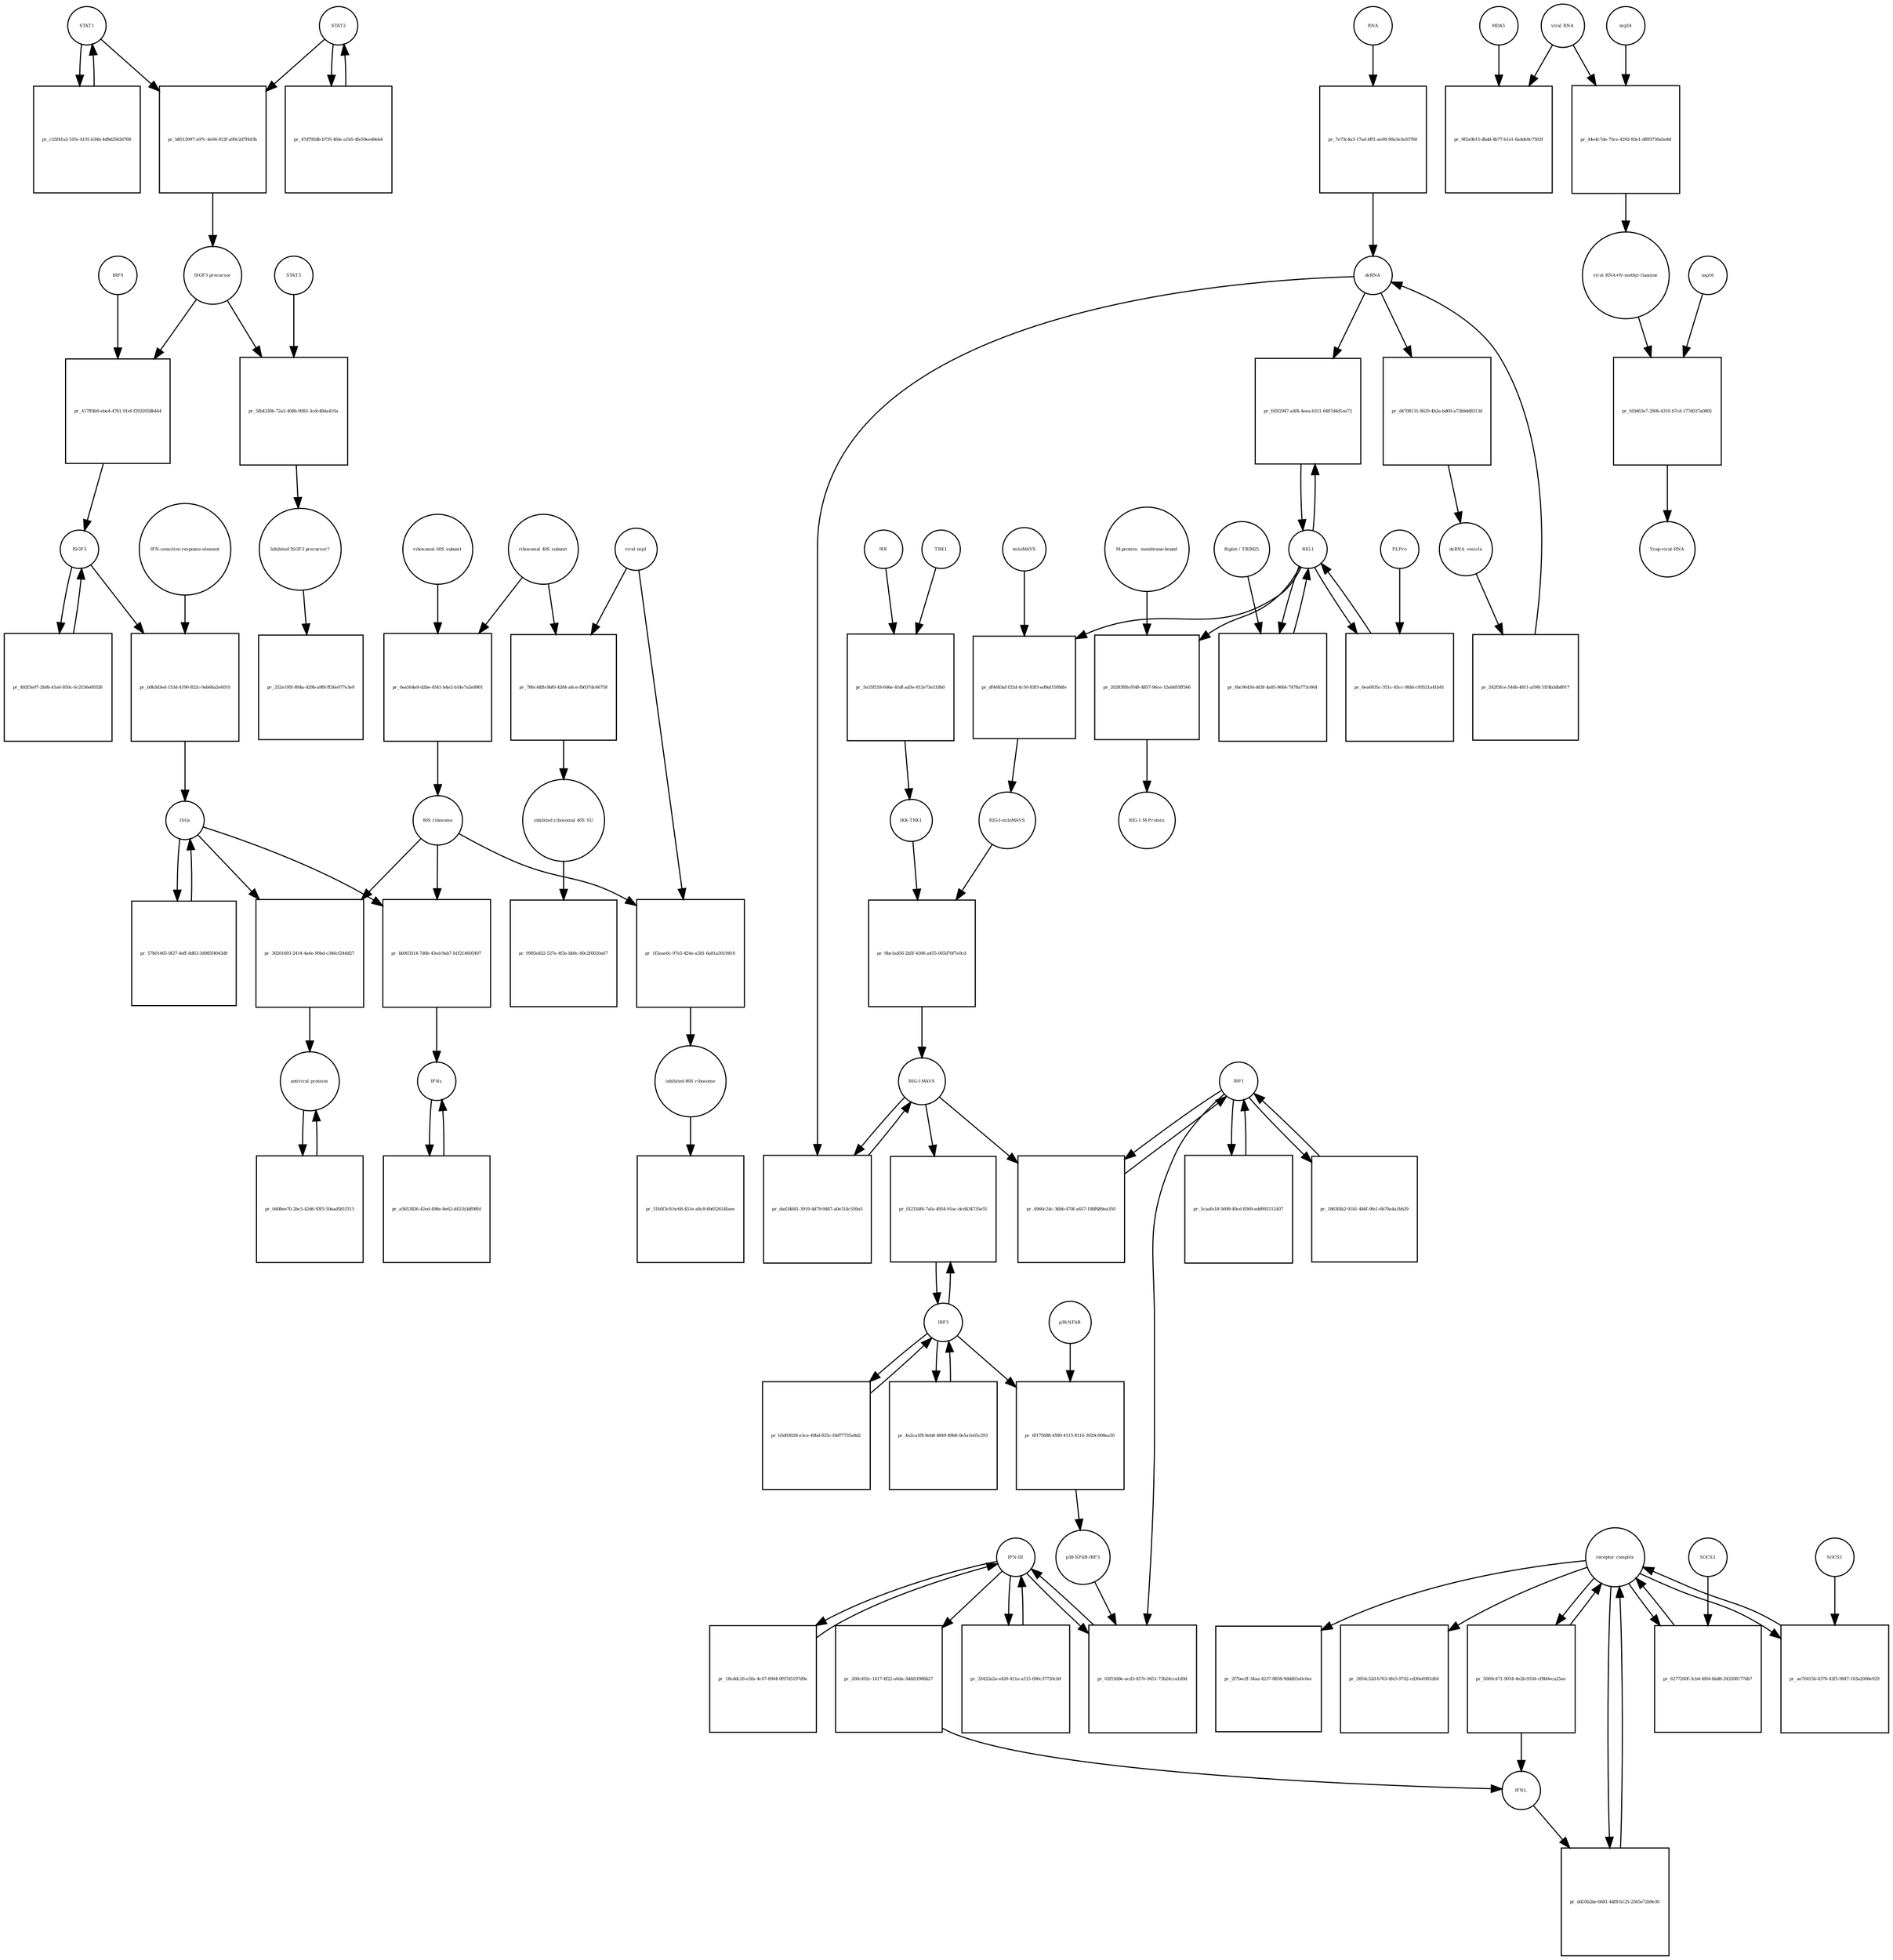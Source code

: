 strict digraph  {
STAT1 [annotation="", bipartite=0, cls=macromolecule, fontsize=4, label=STAT1, shape=circle];
"pr_b8512997-a97c-4e94-912f-a90c2d7f443b" [annotation="", bipartite=1, cls=process, fontsize=4, label="pr_b8512997-a97c-4e94-912f-a90c2d7f443b", shape=square];
STAT2 [annotation="", bipartite=0, cls=macromolecule, fontsize=4, label=STAT2, shape=circle];
"ISGF3 precursor" [annotation="", bipartite=0, cls=complex, fontsize=4, label="ISGF3 precursor", shape=circle];
"pr_417ff4b9-ebe4-4761-91ef-f2932058b444" [annotation="", bipartite=1, cls=process, fontsize=4, label="pr_417ff4b9-ebe4-4761-91ef-f2932058b444", shape=square];
IRF9 [annotation="", bipartite=0, cls=macromolecule, fontsize=4, label=IRF9, shape=circle];
ISGF3 [annotation="", bipartite=0, cls=complex, fontsize=4, label=ISGF3, shape=circle];
"pr_c25f41a2-51fe-4135-b34b-4d9d25626768" [annotation="", bipartite=1, cls=process, fontsize=4, label="pr_c25f41a2-51fe-4135-b34b-4d9d25626768", shape=square];
"pr_47d792db-b735-4fde-a1b5-4fe59eed9eb4" [annotation="", bipartite=1, cls=process, fontsize=4, label="pr_47d792db-b735-4fde-a1b5-4fe59eed9eb4", shape=square];
"receptor complex" [annotation="", bipartite=0, cls=complex, fontsize=4, label="receptor complex", shape=circle];
"pr_dd10b2be-6681-44f8-b125-2565e72b9e30" [annotation="", bipartite=1, cls=process, fontsize=4, label="pr_dd10b2be-6681-44f8-b125-2565e72b9e30", shape=square];
IFNL [annotation="", bipartite=0, cls=macromolecule, fontsize=4, label=IFNL, shape=circle];
"IFN-sensitive-response-element" [annotation="", bipartite=0, cls="nucleic acid feature", fontsize=4, label="IFN-sensitive-response-element", shape=circle];
"pr_b0b3d3ed-153d-4190-822c-0eb66a2e6010" [annotation="", bipartite=1, cls=process, fontsize=4, label="pr_b0b3d3ed-153d-4190-822c-0eb66a2e6010", shape=square];
ISGs [annotation="", bipartite=0, cls="nucleic acid feature", fontsize=4, label=ISGs, shape=circle];
"pr_bb003314-7d0b-43ed-9ab7-b1f214605407" [annotation="", bipartite=1, cls=process, fontsize=4, label="pr_bb003314-7d0b-43ed-9ab7-b1f214605407", shape=square];
IFNs [annotation="", bipartite=0, cls=macromolecule, fontsize=4, label=IFNs, shape=circle];
"80S ribosome" [annotation="", bipartite=0, cls=complex, fontsize=4, label="80S ribosome", shape=circle];
"pr_36201693-2414-4a4e-90bd-c346cf246d27" [annotation="", bipartite=1, cls=process, fontsize=4, label="pr_36201693-2414-4a4e-90bd-c346cf246d27", shape=square];
"antiviral proteins" [annotation="", bipartite=0, cls=macromolecule, fontsize=4, label="antiviral proteins", shape=circle];
"pr_492f3e07-2b0b-41a6-850c-6c2156e00326" [annotation="", bipartite=1, cls=process, fontsize=4, label="pr_492f3e07-2b0b-41a6-850c-6c2156e00326", shape=square];
"pr_57b01465-0f27-4eff-8d63-3d985f4043d9" [annotation="", bipartite=1, cls=process, fontsize=4, label="pr_57b01465-0f27-4eff-8d63-3d985f4043d9", shape=square];
"pr_0d08ee70-2bc5-42d6-93f5-59aad581f313" [annotation="", bipartite=1, cls=process, fontsize=4, label="pr_0d08ee70-2bc5-42d6-93f5-59aad581f313", shape=square];
"viral RNA" [annotation="", bipartite=0, cls="nucleic acid feature", fontsize=4, label="viral RNA", shape=circle];
"pr_9f2a0b15-dbdd-4b77-b1e1-6a4de9c7502f" [annotation="", bipartite=1, cls=process, fontsize=4, label="pr_9f2a0b15-dbdd-4b77-b1e1-6a4de9c7502f", shape=square];
MDA5 [annotation="", bipartite=0, cls=macromolecule, fontsize=4, label=MDA5, shape=circle];
"pr_44e4c7de-73ce-4292-83e1-d893730a5e8d" [annotation="", bipartite=1, cls=process, fontsize=4, label="pr_44e4c7de-73ce-4292-83e1-d893730a5e8d", shape=square];
"viral RNA+N-methyl-Guanine" [annotation="", bipartite=0, cls="nucleic acid feature", fontsize=4, label="viral RNA+N-methyl-Guanine", shape=circle];
nsp14 [annotation="", bipartite=0, cls=macromolecule, fontsize=4, label=nsp14, shape=circle];
"pr_fd3d63e7-290b-4310-b7cd-177d037a0805" [annotation="", bipartite=1, cls=process, fontsize=4, label="pr_fd3d63e7-290b-4310-b7cd-177d037a0805", shape=square];
"5'cap-viral-RNA" [annotation="", bipartite=0, cls="nucleic acid feature", fontsize=4, label="5'cap-viral-RNA", shape=circle];
nsp16 [annotation="", bipartite=0, cls=macromolecule, fontsize=4, label=nsp16, shape=circle];
IKK [annotation="", bipartite=0, cls=macromolecule, fontsize=4, label=IKK, shape=circle];
"pr_5e25f218-646e-41df-ad3e-812e73e218b0" [annotation="", bipartite=1, cls=process, fontsize=4, label="pr_5e25f218-646e-41df-ad3e-812e73e218b0", shape=square];
TBK1 [annotation="", bipartite=0, cls=macromolecule, fontsize=4, label=TBK1, shape=circle];
"IKK-TBK1" [annotation="", bipartite=0, cls=complex, fontsize=4, label="IKK-TBK1", shape=circle];
IRF3 [annotation="", bipartite=0, cls=macromolecule, fontsize=4, label=IRF3, shape=circle];
"pr_f42334f6-7afa-4954-91ac-dcd434735e55" [annotation="", bipartite=1, cls=process, fontsize=4, label="pr_f42334f6-7afa-4954-91ac-dcd434735e55", shape=square];
"RIG-I-MAVS" [annotation="", bipartite=0, cls=complex, fontsize=4, label="RIG-I-MAVS", shape=circle];
"pr_dad34681-3919-4d79-9467-a0e314c559a5" [annotation="", bipartite=1, cls=process, fontsize=4, label="pr_dad34681-3919-4d79-9467-a0e314c559a5", shape=square];
dsRNA [annotation="", bipartite=0, cls="nucleic acid feature", fontsize=4, label=dsRNA, shape=circle];
IRF1 [annotation="", bipartite=0, cls=macromolecule, fontsize=4, label=IRF1, shape=circle];
"pr_4960c24c-36bb-470f-a657-188f689ea350" [annotation="", bipartite=1, cls=process, fontsize=4, label="pr_4960c24c-36bb-470f-a657-188f689ea350", shape=square];
"IFN-III" [annotation="", bipartite=0, cls=macromolecule, fontsize=4, label="IFN-III", shape=circle];
"pr_33422a2a-e420-411a-a515-696c37720cb9" [annotation="", bipartite=1, cls=process, fontsize=4, label="pr_33422a2a-e420-411a-a515-696c37720cb9", shape=square];
"pr_18cddc26-e5fa-4c47-8944-0f97d5197d9e" [annotation="", bipartite=1, cls=process, fontsize=4, label="pr_18cddc26-e5fa-4c47-8944-0f97d5197d9e", shape=square];
"pr_02f19d8e-acd3-457e-9451-73b24cca1d9d" [annotation="", bipartite=1, cls=process, fontsize=4, label="pr_02f19d8e-acd3-457e-9451-73b24cca1d9d", shape=square];
"p38-NFkB-IRF3" [annotation="", bipartite=0, cls=complex, fontsize=4, label="p38-NFkB-IRF3", shape=circle];
"pr_260c492c-1417-4f22-a6da-3ddd1f086b27" [annotation="", bipartite=1, cls=process, fontsize=4, label="pr_260c492c-1417-4f22-a6da-3ddd1f086b27", shape=square];
"RIG-I" [annotation="", bipartite=0, cls=macromolecule, fontsize=4, label="RIG-I", shape=circle];
"pr_fd5f2947-a4f4-4eea-b311-6487d4d1ee72" [annotation="", bipartite=1, cls=process, fontsize=4, label="pr_fd5f2947-a4f4-4eea-b311-6487d4d1ee72", shape=square];
"RIG-I-mitoMAVS" [annotation="", bipartite=0, cls=complex, fontsize=4, label="RIG-I-mitoMAVS", shape=circle];
"pr_9be1ad56-2b5f-4306-a455-065d70f7e0cd" [annotation="", bipartite=1, cls=process, fontsize=4, label="pr_9be1ad56-2b5f-4306-a455-065d70f7e0cd", shape=square];
"p38-NFkB" [annotation="", bipartite=0, cls=complex, fontsize=4, label="p38-NFkB", shape=circle];
"pr_6f175688-4590-4115-8116-3929c908ea50" [annotation="", bipartite=1, cls=process, fontsize=4, label="pr_6f175688-4590-4115-8116-3929c908ea50", shape=square];
"pr_d4708131-8629-4b2e-bd69-a73b9dd8313d" [annotation="", bipartite=1, cls=process, fontsize=4, label="pr_d4708131-8629-4b2e-bd69-a73b9dd8313d", shape=square];
dsRNA_vesicle [annotation="", bipartite=0, cls="nucleic acid feature", fontsize=4, label=dsRNA_vesicle, shape=circle];
"pr_242f3fce-544b-4811-a598-31f4b3db8917" [annotation="", bipartite=1, cls=process, fontsize=4, label="pr_242f3fce-544b-4811-a598-31f4b3db8917", shape=square];
"pr_b5d03028-e3ce-49bd-825c-fdd77725a8d2" [annotation="", bipartite=1, cls=process, fontsize=4, label="pr_b5d03028-e3ce-49bd-825c-fdd77725a8d2", shape=square];
"pr_4a2ca1f8-8eb8-4849-89b8-0e5a1e65c293" [annotation="", bipartite=1, cls=process, fontsize=4, label="pr_4a2ca1f8-8eb8-4849-89b8-0e5a1e65c293", shape=square];
"pr_5caafe18-5699-40cd-8369-edd992112407" [annotation="", bipartite=1, cls=process, fontsize=4, label="pr_5caafe18-5699-40cd-8369-edd992112407", shape=square];
"pr_1863f4b2-91b1-446f-9fe1-6b79a4a1bb29" [annotation="", bipartite=1, cls=process, fontsize=4, label="pr_1863f4b2-91b1-446f-9fe1-6b79a4a1bb29", shape=square];
RNA [annotation="", bipartite=0, cls="nucleic acid feature", fontsize=4, label=RNA, shape=circle];
"pr_7e73c4a3-17ad-4ff1-ae99-90a3e3e03760" [annotation="", bipartite=1, cls=process, fontsize=4, label="pr_7e73c4a3-17ad-4ff1-ae99-90a3e3e03760", shape=square];
"ribosomal 60S subunit" [annotation="", bipartite=0, cls=complex, fontsize=4, label="ribosomal 60S subunit", shape=circle];
"pr_0ea564e9-d2be-4541-b4e2-b14e7a2e8901" [annotation="", bipartite=1, cls=process, fontsize=4, label="pr_0ea564e9-d2be-4541-b4e2-b14e7a2e8901", shape=square];
"ribosomal 40S subunit" [annotation="", bipartite=0, cls=complex, fontsize=4, label="ribosomal 40S subunit", shape=circle];
"pr_786c44fb-9bf0-4284-a4ce-fb037dc66758" [annotation="", bipartite=1, cls=process, fontsize=4, label="pr_786c44fb-9bf0-4284-a4ce-fb037dc66758", shape=square];
"viral nsp1" [annotation="", bipartite=0, cls=macromolecule, fontsize=4, label="viral nsp1", shape=circle];
"inhibited ribosomal 40S SU" [annotation="urn_miriam_doi_10.1101%2F2020.05.18.102467", bipartite=0, cls=complex, fontsize=4, label="inhibited ribosomal 40S SU", shape=circle];
"pr_1f2eae6c-97e5-424e-a581-6a81a3019418" [annotation="", bipartite=1, cls=process, fontsize=4, label="pr_1f2eae6c-97e5-424e-a581-6a81a3019418", shape=square];
"inhibited 80S ribosome" [annotation="", bipartite=0, cls=complex, fontsize=4, label="inhibited 80S ribosome", shape=circle];
"pr_5fb4330b-72a3-408b-9083-3cdc48da410a" [annotation="", bipartite=1, cls=process, fontsize=4, label="pr_5fb4330b-72a3-408b-9083-3cdc48da410a", shape=square];
STAT3 [annotation="", bipartite=0, cls=macromolecule, fontsize=4, label=STAT3, shape=circle];
"Inhibited ISGF3 precursor?" [annotation="", bipartite=0, cls=complex, fontsize=4, label="Inhibited ISGF3 precursor?", shape=circle];
"pr_a5653826-42ed-498e-8e62-d431b3df08fd" [annotation="", bipartite=1, cls=process, fontsize=4, label="pr_a5653826-42ed-498e-8e62-d431b3df08fd", shape=square];
"pr_6277200f-3cb4-4f64-bbd8-243208177db7" [annotation="", bipartite=1, cls=process, fontsize=4, label="pr_6277200f-3cb4-4f64-bbd8-243208177db7", shape=square];
SOCS3 [annotation="", bipartite=0, cls=macromolecule, fontsize=4, label=SOCS3, shape=circle];
"pr_ae76415b-8376-43f5-9847-163a2008e929" [annotation="", bipartite=1, cls=process, fontsize=4, label="pr_ae76415b-8376-43f5-9847-163a2008e929", shape=square];
SOCS1 [annotation="", bipartite=0, cls=macromolecule, fontsize=4, label=SOCS1, shape=circle];
"pr_252e195f-894a-429b-a9f8-ff26e077e3e9" [annotation="", bipartite=1, cls=process, fontsize=4, label="pr_252e195f-894a-429b-a9f8-ff26e077e3e9", shape=square];
"pr_2f7becff-34aa-4237-8858-9ddd65a0c6ec" [annotation="", bipartite=1, cls=process, fontsize=4, label="pr_2f7becff-34aa-4237-8858-9ddd65a0c6ec", shape=square];
"pr_2854c52d-b763-4fe5-9742-cd30e6981d64" [annotation="", bipartite=1, cls=process, fontsize=4, label="pr_2854c52d-b763-4fe5-9742-cd30e6981d64", shape=square];
"pr_31b5f3c8-bc68-451e-a8c8-6b652614faee" [annotation="", bipartite=1, cls=process, fontsize=4, label="pr_31b5f3c8-bc68-451e-a8c8-6b652614faee", shape=square];
"pr_9985e822-527e-4f5e-bb9c-80c2f6020a67" [annotation="", bipartite=1, cls=process, fontsize=4, label="pr_9985e822-527e-4f5e-bb9c-80c2f6020a67", shape=square];
"pr_5069c471-9054-4e2b-9334-cf8b0eca25ae" [annotation="", bipartite=1, cls=process, fontsize=4, label="pr_5069c471-9054-4e2b-9334-cf8b0eca25ae", shape=square];
"M-protein_ membrane-bound" [annotation="", bipartite=0, cls=macromolecule, fontsize=4, label="M-protein_ membrane-bound", shape=circle];
"pr_20283f0b-f048-4857-96ce-12eb655ff566" [annotation="", bipartite=1, cls=process, fontsize=4, label="pr_20283f0b-f048-4857-96ce-12eb655ff566", shape=square];
"RIG-1 M-Protein" [annotation="", bipartite=0, cls=complex, fontsize=4, label="RIG-1 M-Protein", shape=circle];
"pr_df4683af-f22d-4c50-83f3-ed9af15f8dfe" [annotation="", bipartite=1, cls=process, fontsize=4, label="pr_df4683af-f22d-4c50-83f3-ed9af15f8dfe", shape=square];
mitoMAVS [annotation="", bipartite=0, cls=macromolecule, fontsize=4, label=mitoMAVS, shape=circle];
"pr_6bc96434-dd3f-4a85-9664-7478a773c664" [annotation="", bipartite=1, cls=process, fontsize=4, label="pr_6bc96434-dd3f-4a85-9664-7478a773c664", shape=square];
"Riplet / TRIM25" [annotation="", bipartite=0, cls=macromolecule, fontsize=4, label="Riplet / TRIM25", shape=circle];
"pr_6ea6935c-351c-45cc-9fdd-c93521a41b41" [annotation="", bipartite=1, cls=process, fontsize=4, label="pr_6ea6935c-351c-45cc-9fdd-c93521a41b41", shape=square];
PLPro [annotation="", bipartite=0, cls=macromolecule, fontsize=4, label=PLPro, shape=circle];
STAT1 -> "pr_b8512997-a97c-4e94-912f-a90c2d7f443b"  [annotation="", interaction_type=consumption];
STAT1 -> "pr_c25f41a2-51fe-4135-b34b-4d9d25626768"  [annotation="", interaction_type=consumption];
"pr_b8512997-a97c-4e94-912f-a90c2d7f443b" -> "ISGF3 precursor"  [annotation="", interaction_type=production];
STAT2 -> "pr_b8512997-a97c-4e94-912f-a90c2d7f443b"  [annotation="", interaction_type=consumption];
STAT2 -> "pr_47d792db-b735-4fde-a1b5-4fe59eed9eb4"  [annotation="", interaction_type=consumption];
"ISGF3 precursor" -> "pr_417ff4b9-ebe4-4761-91ef-f2932058b444"  [annotation="", interaction_type=consumption];
"ISGF3 precursor" -> "pr_5fb4330b-72a3-408b-9083-3cdc48da410a"  [annotation="", interaction_type=consumption];
"pr_417ff4b9-ebe4-4761-91ef-f2932058b444" -> ISGF3  [annotation="", interaction_type=production];
IRF9 -> "pr_417ff4b9-ebe4-4761-91ef-f2932058b444"  [annotation="", interaction_type=consumption];
ISGF3 -> "pr_b0b3d3ed-153d-4190-822c-0eb66a2e6010"  [annotation="", interaction_type="necessary stimulation"];
ISGF3 -> "pr_492f3e07-2b0b-41a6-850c-6c2156e00326"  [annotation="", interaction_type=consumption];
"pr_c25f41a2-51fe-4135-b34b-4d9d25626768" -> STAT1  [annotation="", interaction_type=production];
"pr_47d792db-b735-4fde-a1b5-4fe59eed9eb4" -> STAT2  [annotation="", interaction_type=production];
"receptor complex" -> "pr_dd10b2be-6681-44f8-b125-2565e72b9e30"  [annotation="", interaction_type=consumption];
"receptor complex" -> "pr_6277200f-3cb4-4f64-bbd8-243208177db7"  [annotation="", interaction_type=consumption];
"receptor complex" -> "pr_ae76415b-8376-43f5-9847-163a2008e929"  [annotation="", interaction_type=consumption];
"receptor complex" -> "pr_2f7becff-34aa-4237-8858-9ddd65a0c6ec"  [annotation="", interaction_type=consumption];
"receptor complex" -> "pr_2854c52d-b763-4fe5-9742-cd30e6981d64"  [annotation="", interaction_type=consumption];
"receptor complex" -> "pr_5069c471-9054-4e2b-9334-cf8b0eca25ae"  [annotation="", interaction_type=consumption];
"pr_dd10b2be-6681-44f8-b125-2565e72b9e30" -> "receptor complex"  [annotation="", interaction_type=production];
IFNL -> "pr_dd10b2be-6681-44f8-b125-2565e72b9e30"  [annotation="", interaction_type=stimulation];
"IFN-sensitive-response-element" -> "pr_b0b3d3ed-153d-4190-822c-0eb66a2e6010"  [annotation="", interaction_type=consumption];
"pr_b0b3d3ed-153d-4190-822c-0eb66a2e6010" -> ISGs  [annotation="", interaction_type=production];
ISGs -> "pr_bb003314-7d0b-43ed-9ab7-b1f214605407"  [annotation="", interaction_type=consumption];
ISGs -> "pr_36201693-2414-4a4e-90bd-c346cf246d27"  [annotation="", interaction_type=consumption];
ISGs -> "pr_57b01465-0f27-4eff-8d63-3d985f4043d9"  [annotation="", interaction_type=consumption];
"pr_bb003314-7d0b-43ed-9ab7-b1f214605407" -> IFNs  [annotation="", interaction_type=production];
IFNs -> "pr_a5653826-42ed-498e-8e62-d431b3df08fd"  [annotation="", interaction_type=consumption];
"80S ribosome" -> "pr_bb003314-7d0b-43ed-9ab7-b1f214605407"  [annotation="", interaction_type=catalysis];
"80S ribosome" -> "pr_36201693-2414-4a4e-90bd-c346cf246d27"  [annotation="", interaction_type=catalysis];
"80S ribosome" -> "pr_1f2eae6c-97e5-424e-a581-6a81a3019418"  [annotation="", interaction_type=consumption];
"pr_36201693-2414-4a4e-90bd-c346cf246d27" -> "antiviral proteins"  [annotation="", interaction_type=production];
"antiviral proteins" -> "pr_0d08ee70-2bc5-42d6-93f5-59aad581f313"  [annotation="", interaction_type=consumption];
"pr_492f3e07-2b0b-41a6-850c-6c2156e00326" -> ISGF3  [annotation="", interaction_type=production];
"pr_57b01465-0f27-4eff-8d63-3d985f4043d9" -> ISGs  [annotation="", interaction_type=production];
"pr_0d08ee70-2bc5-42d6-93f5-59aad581f313" -> "antiviral proteins"  [annotation="", interaction_type=production];
"viral RNA" -> "pr_9f2a0b15-dbdd-4b77-b1e1-6a4de9c7502f"  [annotation="", interaction_type=consumption];
"viral RNA" -> "pr_44e4c7de-73ce-4292-83e1-d893730a5e8d"  [annotation="", interaction_type=consumption];
MDA5 -> "pr_9f2a0b15-dbdd-4b77-b1e1-6a4de9c7502f"  [annotation="urn_miriam_doi_10.1016%2Fj.chom.2020.05.008", interaction_type=catalysis];
"pr_44e4c7de-73ce-4292-83e1-d893730a5e8d" -> "viral RNA+N-methyl-Guanine"  [annotation="", interaction_type=production];
"viral RNA+N-methyl-Guanine" -> "pr_fd3d63e7-290b-4310-b7cd-177d037a0805"  [annotation="", interaction_type=consumption];
nsp14 -> "pr_44e4c7de-73ce-4292-83e1-d893730a5e8d"  [annotation="", interaction_type=catalysis];
"pr_fd3d63e7-290b-4310-b7cd-177d037a0805" -> "5'cap-viral-RNA"  [annotation="", interaction_type=production];
nsp16 -> "pr_fd3d63e7-290b-4310-b7cd-177d037a0805"  [annotation="urn_miriam_doi_10.1016%2Fj.chom.2020.05.008", interaction_type=catalysis];
IKK -> "pr_5e25f218-646e-41df-ad3e-812e73e218b0"  [annotation="", interaction_type=consumption];
"pr_5e25f218-646e-41df-ad3e-812e73e218b0" -> "IKK-TBK1"  [annotation="", interaction_type=production];
TBK1 -> "pr_5e25f218-646e-41df-ad3e-812e73e218b0"  [annotation="", interaction_type=consumption];
"IKK-TBK1" -> "pr_9be1ad56-2b5f-4306-a455-065d70f7e0cd"  [annotation="", interaction_type=consumption];
IRF3 -> "pr_f42334f6-7afa-4954-91ac-dcd434735e55"  [annotation="", interaction_type=consumption];
IRF3 -> "pr_6f175688-4590-4115-8116-3929c908ea50"  [annotation="", interaction_type=consumption];
IRF3 -> "pr_b5d03028-e3ce-49bd-825c-fdd77725a8d2"  [annotation="", interaction_type=consumption];
IRF3 -> "pr_4a2ca1f8-8eb8-4849-89b8-0e5a1e65c293"  [annotation="", interaction_type=consumption];
"pr_f42334f6-7afa-4954-91ac-dcd434735e55" -> IRF3  [annotation="", interaction_type=production];
"RIG-I-MAVS" -> "pr_f42334f6-7afa-4954-91ac-dcd434735e55"  [annotation="", interaction_type=stimulation];
"RIG-I-MAVS" -> "pr_dad34681-3919-4d79-9467-a0e314c559a5"  [annotation="", interaction_type=consumption];
"RIG-I-MAVS" -> "pr_4960c24c-36bb-470f-a657-188f689ea350"  [annotation="", interaction_type=catalysis];
"pr_dad34681-3919-4d79-9467-a0e314c559a5" -> "RIG-I-MAVS"  [annotation="", interaction_type=production];
dsRNA -> "pr_dad34681-3919-4d79-9467-a0e314c559a5"  [annotation="", interaction_type="necessary stimulation"];
dsRNA -> "pr_fd5f2947-a4f4-4eea-b311-6487d4d1ee72"  [annotation="", interaction_type="necessary stimulation"];
dsRNA -> "pr_d4708131-8629-4b2e-bd69-a73b9dd8313d"  [annotation="", interaction_type=consumption];
IRF1 -> "pr_4960c24c-36bb-470f-a657-188f689ea350"  [annotation="", interaction_type=consumption];
IRF1 -> "pr_02f19d8e-acd3-457e-9451-73b24cca1d9d"  [annotation="", interaction_type=stimulation];
IRF1 -> "pr_5caafe18-5699-40cd-8369-edd992112407"  [annotation="", interaction_type=consumption];
IRF1 -> "pr_1863f4b2-91b1-446f-9fe1-6b79a4a1bb29"  [annotation="", interaction_type=consumption];
"pr_4960c24c-36bb-470f-a657-188f689ea350" -> IRF1  [annotation="", interaction_type=production];
"IFN-III" -> "pr_33422a2a-e420-411a-a515-696c37720cb9"  [annotation="", interaction_type=consumption];
"IFN-III" -> "pr_18cddc26-e5fa-4c47-8944-0f97d5197d9e"  [annotation="", interaction_type=consumption];
"IFN-III" -> "pr_02f19d8e-acd3-457e-9451-73b24cca1d9d"  [annotation="", interaction_type=consumption];
"IFN-III" -> "pr_260c492c-1417-4f22-a6da-3ddd1f086b27"  [annotation="", interaction_type=consumption];
"pr_33422a2a-e420-411a-a515-696c37720cb9" -> "IFN-III"  [annotation="", interaction_type=production];
"pr_18cddc26-e5fa-4c47-8944-0f97d5197d9e" -> "IFN-III"  [annotation="", interaction_type=production];
"pr_02f19d8e-acd3-457e-9451-73b24cca1d9d" -> "IFN-III"  [annotation="", interaction_type=production];
"p38-NFkB-IRF3" -> "pr_02f19d8e-acd3-457e-9451-73b24cca1d9d"  [annotation="", interaction_type=stimulation];
"pr_260c492c-1417-4f22-a6da-3ddd1f086b27" -> IFNL  [annotation="", interaction_type=production];
"RIG-I" -> "pr_fd5f2947-a4f4-4eea-b311-6487d4d1ee72"  [annotation="", interaction_type=consumption];
"RIG-I" -> "pr_20283f0b-f048-4857-96ce-12eb655ff566"  [annotation="", interaction_type=consumption];
"RIG-I" -> "pr_df4683af-f22d-4c50-83f3-ed9af15f8dfe"  [annotation="", interaction_type=consumption];
"RIG-I" -> "pr_6bc96434-dd3f-4a85-9664-7478a773c664"  [annotation="", interaction_type=consumption];
"RIG-I" -> "pr_6ea6935c-351c-45cc-9fdd-c93521a41b41"  [annotation="", interaction_type=consumption];
"pr_fd5f2947-a4f4-4eea-b311-6487d4d1ee72" -> "RIG-I"  [annotation="", interaction_type=production];
"RIG-I-mitoMAVS" -> "pr_9be1ad56-2b5f-4306-a455-065d70f7e0cd"  [annotation="", interaction_type=consumption];
"pr_9be1ad56-2b5f-4306-a455-065d70f7e0cd" -> "RIG-I-MAVS"  [annotation="", interaction_type=production];
"p38-NFkB" -> "pr_6f175688-4590-4115-8116-3929c908ea50"  [annotation="", interaction_type=consumption];
"pr_6f175688-4590-4115-8116-3929c908ea50" -> "p38-NFkB-IRF3"  [annotation="", interaction_type=production];
"pr_d4708131-8629-4b2e-bd69-a73b9dd8313d" -> dsRNA_vesicle  [annotation="", interaction_type=production];
dsRNA_vesicle -> "pr_242f3fce-544b-4811-a598-31f4b3db8917"  [annotation="", interaction_type=consumption];
"pr_242f3fce-544b-4811-a598-31f4b3db8917" -> dsRNA  [annotation="", interaction_type=production];
"pr_b5d03028-e3ce-49bd-825c-fdd77725a8d2" -> IRF3  [annotation="", interaction_type=production];
"pr_4a2ca1f8-8eb8-4849-89b8-0e5a1e65c293" -> IRF3  [annotation="", interaction_type=production];
"pr_5caafe18-5699-40cd-8369-edd992112407" -> IRF1  [annotation="", interaction_type=production];
"pr_1863f4b2-91b1-446f-9fe1-6b79a4a1bb29" -> IRF1  [annotation="", interaction_type=production];
RNA -> "pr_7e73c4a3-17ad-4ff1-ae99-90a3e3e03760"  [annotation="", interaction_type=consumption];
"pr_7e73c4a3-17ad-4ff1-ae99-90a3e3e03760" -> dsRNA  [annotation="", interaction_type=production];
"ribosomal 60S subunit" -> "pr_0ea564e9-d2be-4541-b4e2-b14e7a2e8901"  [annotation="", interaction_type=consumption];
"pr_0ea564e9-d2be-4541-b4e2-b14e7a2e8901" -> "80S ribosome"  [annotation="", interaction_type=production];
"ribosomal 40S subunit" -> "pr_0ea564e9-d2be-4541-b4e2-b14e7a2e8901"  [annotation="", interaction_type=consumption];
"ribosomal 40S subunit" -> "pr_786c44fb-9bf0-4284-a4ce-fb037dc66758"  [annotation="", interaction_type=consumption];
"pr_786c44fb-9bf0-4284-a4ce-fb037dc66758" -> "inhibited ribosomal 40S SU"  [annotation="", interaction_type=production];
"viral nsp1" -> "pr_786c44fb-9bf0-4284-a4ce-fb037dc66758"  [annotation="", interaction_type=consumption];
"viral nsp1" -> "pr_1f2eae6c-97e5-424e-a581-6a81a3019418"  [annotation="", interaction_type=consumption];
"inhibited ribosomal 40S SU" -> "pr_9985e822-527e-4f5e-bb9c-80c2f6020a67"  [annotation="", interaction_type=consumption];
"pr_1f2eae6c-97e5-424e-a581-6a81a3019418" -> "inhibited 80S ribosome"  [annotation="", interaction_type=production];
"inhibited 80S ribosome" -> "pr_31b5f3c8-bc68-451e-a8c8-6b652614faee"  [annotation="", interaction_type=consumption];
"pr_5fb4330b-72a3-408b-9083-3cdc48da410a" -> "Inhibited ISGF3 precursor?"  [annotation="", interaction_type=production];
STAT3 -> "pr_5fb4330b-72a3-408b-9083-3cdc48da410a"  [annotation="", interaction_type=consumption];
"Inhibited ISGF3 precursor?" -> "pr_252e195f-894a-429b-a9f8-ff26e077e3e9"  [annotation="", interaction_type=consumption];
"pr_a5653826-42ed-498e-8e62-d431b3df08fd" -> IFNs  [annotation="", interaction_type=production];
"pr_6277200f-3cb4-4f64-bbd8-243208177db7" -> "receptor complex"  [annotation="", interaction_type=production];
SOCS3 -> "pr_6277200f-3cb4-4f64-bbd8-243208177db7"  [annotation="", interaction_type=consumption];
"pr_ae76415b-8376-43f5-9847-163a2008e929" -> "receptor complex"  [annotation="", interaction_type=production];
SOCS1 -> "pr_ae76415b-8376-43f5-9847-163a2008e929"  [annotation="", interaction_type=consumption];
"pr_5069c471-9054-4e2b-9334-cf8b0eca25ae" -> IFNL  [annotation="", interaction_type=production];
"pr_5069c471-9054-4e2b-9334-cf8b0eca25ae" -> "receptor complex"  [annotation="", interaction_type=production];
"M-protein_ membrane-bound" -> "pr_20283f0b-f048-4857-96ce-12eb655ff566"  [annotation="", interaction_type=consumption];
"pr_20283f0b-f048-4857-96ce-12eb655ff566" -> "RIG-1 M-Protein"  [annotation="", interaction_type=production];
"pr_df4683af-f22d-4c50-83f3-ed9af15f8dfe" -> "RIG-I-mitoMAVS"  [annotation="", interaction_type=production];
mitoMAVS -> "pr_df4683af-f22d-4c50-83f3-ed9af15f8dfe"  [annotation="", interaction_type=consumption];
"pr_6bc96434-dd3f-4a85-9664-7478a773c664" -> "RIG-I"  [annotation="", interaction_type=production];
"Riplet / TRIM25" -> "pr_6bc96434-dd3f-4a85-9664-7478a773c664"  [annotation="", interaction_type=catalysis];
"pr_6ea6935c-351c-45cc-9fdd-c93521a41b41" -> "RIG-I"  [annotation="", interaction_type=production];
PLPro -> "pr_6ea6935c-351c-45cc-9fdd-c93521a41b41"  [annotation="", interaction_type=catalysis];
}
